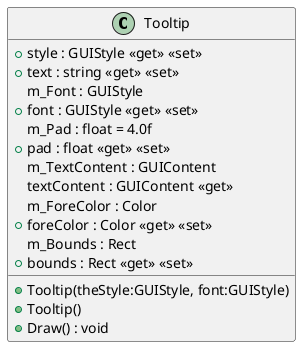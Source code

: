 @startuml
class Tooltip {
    + style : GUIStyle <<get>> <<set>>
    + text : string <<get>> <<set>>
    m_Font : GUIStyle
    + font : GUIStyle <<get>> <<set>>
    m_Pad : float = 4.0f
    + pad : float <<get>> <<set>>
    m_TextContent : GUIContent
    textContent : GUIContent <<get>>
    m_ForeColor : Color
    + foreColor : Color <<get>> <<set>>
    m_Bounds : Rect
    + bounds : Rect <<get>> <<set>>
    + Tooltip(theStyle:GUIStyle, font:GUIStyle)
    + Tooltip()
    + Draw() : void
}
@enduml
